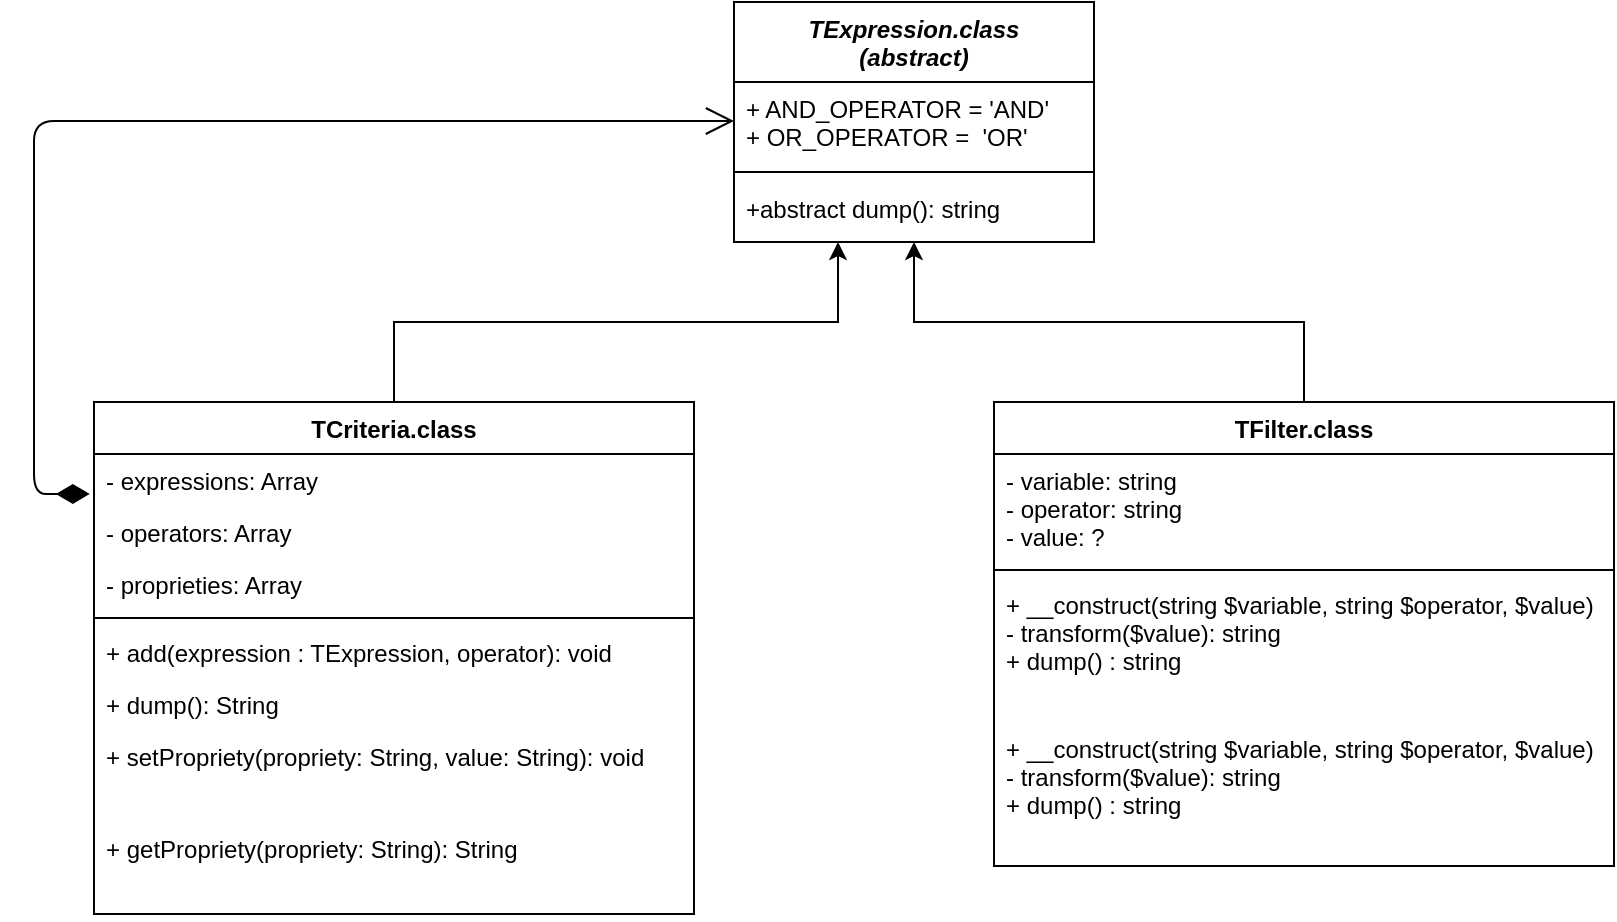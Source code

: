 <mxfile version="14.5.1" type="device"><diagram id="begXMOKjxD-VHNFKXaLN" name="Page-1"><mxGraphModel dx="1106" dy="768" grid="1" gridSize="10" guides="1" tooltips="1" connect="1" arrows="1" fold="1" page="1" pageScale="1" pageWidth="827" pageHeight="1169" math="0" shadow="0"><root><mxCell id="0"/><mxCell id="1" parent="0"/><mxCell id="JY9pmbTufr1GAne4njng-2" value="TExpression.class&#10;(abstract)" style="swimlane;fontStyle=3;align=center;verticalAlign=top;childLayout=stackLayout;horizontal=1;startSize=40;horizontalStack=0;resizeParent=1;resizeParentMax=0;resizeLast=0;collapsible=1;marginBottom=0;" parent="1" vertex="1"><mxGeometry x="370" y="80" width="180" height="120" as="geometry"><mxRectangle x="220" y="90" width="100" height="26" as="alternateBounds"/></mxGeometry></mxCell><mxCell id="JY9pmbTufr1GAne4njng-3" value="+ AND_OPERATOR = 'AND'&#10;+ OR_OPERATOR =  'OR'" style="text;strokeColor=none;fillColor=none;align=left;verticalAlign=top;spacingLeft=4;spacingRight=4;overflow=hidden;rotatable=0;points=[[0,0.5],[1,0.5]];portConstraint=eastwest;" parent="JY9pmbTufr1GAne4njng-2" vertex="1"><mxGeometry y="40" width="180" height="40" as="geometry"/></mxCell><mxCell id="JY9pmbTufr1GAne4njng-4" value="" style="line;strokeWidth=1;fillColor=none;align=left;verticalAlign=middle;spacingTop=-1;spacingLeft=3;spacingRight=3;rotatable=0;labelPosition=right;points=[];portConstraint=eastwest;" parent="JY9pmbTufr1GAne4njng-2" vertex="1"><mxGeometry y="80" width="180" height="10" as="geometry"/></mxCell><mxCell id="JY9pmbTufr1GAne4njng-5" value="+abstract dump(): string" style="text;strokeColor=none;fillColor=none;align=left;verticalAlign=top;spacingLeft=4;spacingRight=4;overflow=hidden;rotatable=0;points=[[0,0.5],[1,0.5]];portConstraint=eastwest;" parent="JY9pmbTufr1GAne4njng-2" vertex="1"><mxGeometry y="90" width="180" height="30" as="geometry"/></mxCell><mxCell id="DMIW6I_9iaYC-AIP4fg_-6" style="edgeStyle=orthogonalEdgeStyle;rounded=0;orthogonalLoop=1;jettySize=auto;html=1;entryX=0.5;entryY=1;entryDx=0;entryDy=0;" parent="1" source="DMIW6I_9iaYC-AIP4fg_-1" target="JY9pmbTufr1GAne4njng-2" edge="1"><mxGeometry relative="1" as="geometry"/></mxCell><mxCell id="DMIW6I_9iaYC-AIP4fg_-1" value="TFilter.class" style="swimlane;fontStyle=1;align=center;verticalAlign=top;childLayout=stackLayout;horizontal=1;startSize=26;horizontalStack=0;resizeParent=1;resizeParentMax=0;resizeLast=0;collapsible=1;marginBottom=0;" parent="1" vertex="1"><mxGeometry x="500" y="280" width="310" height="232" as="geometry"/></mxCell><mxCell id="DMIW6I_9iaYC-AIP4fg_-2" value="- variable: string&#10;- operator: string&#10;- value: ?" style="text;strokeColor=none;fillColor=none;align=left;verticalAlign=top;spacingLeft=4;spacingRight=4;overflow=hidden;rotatable=0;points=[[0,0.5],[1,0.5]];portConstraint=eastwest;" parent="DMIW6I_9iaYC-AIP4fg_-1" vertex="1"><mxGeometry y="26" width="310" height="54" as="geometry"/></mxCell><mxCell id="DMIW6I_9iaYC-AIP4fg_-3" value="" style="line;strokeWidth=1;fillColor=none;align=left;verticalAlign=middle;spacingTop=-1;spacingLeft=3;spacingRight=3;rotatable=0;labelPosition=right;points=[];portConstraint=eastwest;" parent="DMIW6I_9iaYC-AIP4fg_-1" vertex="1"><mxGeometry y="80" width="310" height="8" as="geometry"/></mxCell><mxCell id="fzTyoeFtxnWJiMsBnYOy-14" value="+ __construct(string $variable, string $operator, $value)&#10;- transform($value): string&#10;+ dump() : string" style="text;strokeColor=none;fillColor=none;align=left;verticalAlign=top;spacingLeft=4;spacingRight=4;overflow=hidden;rotatable=0;points=[[0,0.5],[1,0.5]];portConstraint=eastwest;" vertex="1" parent="DMIW6I_9iaYC-AIP4fg_-1"><mxGeometry y="88" width="310" height="72" as="geometry"/></mxCell><mxCell id="DMIW6I_9iaYC-AIP4fg_-4" value="+ __construct(string $variable, string $operator, $value)&#10;- transform($value): string&#10;+ dump() : string" style="text;strokeColor=none;fillColor=none;align=left;verticalAlign=top;spacingLeft=4;spacingRight=4;overflow=hidden;rotatable=0;points=[[0,0.5],[1,0.5]];portConstraint=eastwest;" parent="DMIW6I_9iaYC-AIP4fg_-1" vertex="1"><mxGeometry y="160" width="310" height="72" as="geometry"/></mxCell><mxCell id="fzTyoeFtxnWJiMsBnYOy-11" style="edgeStyle=orthogonalEdgeStyle;rounded=0;orthogonalLoop=1;jettySize=auto;html=1;entryX=0.289;entryY=1;entryDx=0;entryDy=0;entryPerimeter=0;" edge="1" parent="1" source="fzTyoeFtxnWJiMsBnYOy-2" target="JY9pmbTufr1GAne4njng-5"><mxGeometry relative="1" as="geometry"/></mxCell><mxCell id="fzTyoeFtxnWJiMsBnYOy-2" value="TCriteria.class" style="swimlane;fontStyle=1;align=center;verticalAlign=top;childLayout=stackLayout;horizontal=1;startSize=26;horizontalStack=0;resizeParent=1;resizeParentMax=0;resizeLast=0;collapsible=1;marginBottom=0;" vertex="1" parent="1"><mxGeometry x="50" y="280" width="300" height="256" as="geometry"/></mxCell><mxCell id="fzTyoeFtxnWJiMsBnYOy-3" value="- expressions: Array" style="text;strokeColor=none;fillColor=none;align=left;verticalAlign=top;spacingLeft=4;spacingRight=4;overflow=hidden;rotatable=0;points=[[0,0.5],[1,0.5]];portConstraint=eastwest;" vertex="1" parent="fzTyoeFtxnWJiMsBnYOy-2"><mxGeometry y="26" width="300" height="26" as="geometry"/></mxCell><mxCell id="fzTyoeFtxnWJiMsBnYOy-6" value="- operators: Array" style="text;strokeColor=none;fillColor=none;align=left;verticalAlign=top;spacingLeft=4;spacingRight=4;overflow=hidden;rotatable=0;points=[[0,0.5],[1,0.5]];portConstraint=eastwest;" vertex="1" parent="fzTyoeFtxnWJiMsBnYOy-2"><mxGeometry y="52" width="300" height="26" as="geometry"/></mxCell><mxCell id="fzTyoeFtxnWJiMsBnYOy-7" value="- proprieties: Array" style="text;strokeColor=none;fillColor=none;align=left;verticalAlign=top;spacingLeft=4;spacingRight=4;overflow=hidden;rotatable=0;points=[[0,0.5],[1,0.5]];portConstraint=eastwest;" vertex="1" parent="fzTyoeFtxnWJiMsBnYOy-2"><mxGeometry y="78" width="300" height="26" as="geometry"/></mxCell><mxCell id="fzTyoeFtxnWJiMsBnYOy-4" value="" style="line;strokeWidth=1;fillColor=none;align=left;verticalAlign=middle;spacingTop=-1;spacingLeft=3;spacingRight=3;rotatable=0;labelPosition=right;points=[];portConstraint=eastwest;" vertex="1" parent="fzTyoeFtxnWJiMsBnYOy-2"><mxGeometry y="104" width="300" height="8" as="geometry"/></mxCell><mxCell id="fzTyoeFtxnWJiMsBnYOy-5" value="+ add(expression : TExpression, operator): void" style="text;strokeColor=none;fillColor=none;align=left;verticalAlign=top;spacingLeft=4;spacingRight=4;overflow=hidden;rotatable=0;points=[[0,0.5],[1,0.5]];portConstraint=eastwest;" vertex="1" parent="fzTyoeFtxnWJiMsBnYOy-2"><mxGeometry y="112" width="300" height="26" as="geometry"/></mxCell><mxCell id="fzTyoeFtxnWJiMsBnYOy-8" value="+ dump(): String" style="text;strokeColor=none;fillColor=none;align=left;verticalAlign=top;spacingLeft=4;spacingRight=4;overflow=hidden;rotatable=0;points=[[0,0.5],[1,0.5]];portConstraint=eastwest;" vertex="1" parent="fzTyoeFtxnWJiMsBnYOy-2"><mxGeometry y="138" width="300" height="26" as="geometry"/></mxCell><mxCell id="fzTyoeFtxnWJiMsBnYOy-9" value="+ setPropriety(propriety: String, value: String): void" style="text;strokeColor=none;fillColor=none;align=left;verticalAlign=top;spacingLeft=4;spacingRight=4;overflow=hidden;rotatable=0;points=[[0,0.5],[1,0.5]];portConstraint=eastwest;" vertex="1" parent="fzTyoeFtxnWJiMsBnYOy-2"><mxGeometry y="164" width="300" height="46" as="geometry"/></mxCell><mxCell id="fzTyoeFtxnWJiMsBnYOy-10" value="+ getPropriety(propriety: String): String" style="text;strokeColor=none;fillColor=none;align=left;verticalAlign=top;spacingLeft=4;spacingRight=4;overflow=hidden;rotatable=0;points=[[0,0.5],[1,0.5]];portConstraint=eastwest;" vertex="1" parent="fzTyoeFtxnWJiMsBnYOy-2"><mxGeometry y="210" width="300" height="46" as="geometry"/></mxCell><mxCell id="fzTyoeFtxnWJiMsBnYOy-13" value="" style="endArrow=open;html=1;endSize=12;startArrow=diamondThin;startSize=14;startFill=1;edgeStyle=orthogonalEdgeStyle;align=left;verticalAlign=bottom;exitX=-0.007;exitY=0.769;exitDx=0;exitDy=0;exitPerimeter=0;" edge="1" parent="1" source="fzTyoeFtxnWJiMsBnYOy-3"><mxGeometry x="-1" y="3" relative="1" as="geometry"><mxPoint x="210" y="139.5" as="sourcePoint"/><mxPoint x="370" y="139.5" as="targetPoint"/><Array as="points"><mxPoint x="20" y="326"/><mxPoint x="20" y="140"/></Array></mxGeometry></mxCell></root></mxGraphModel></diagram></mxfile>